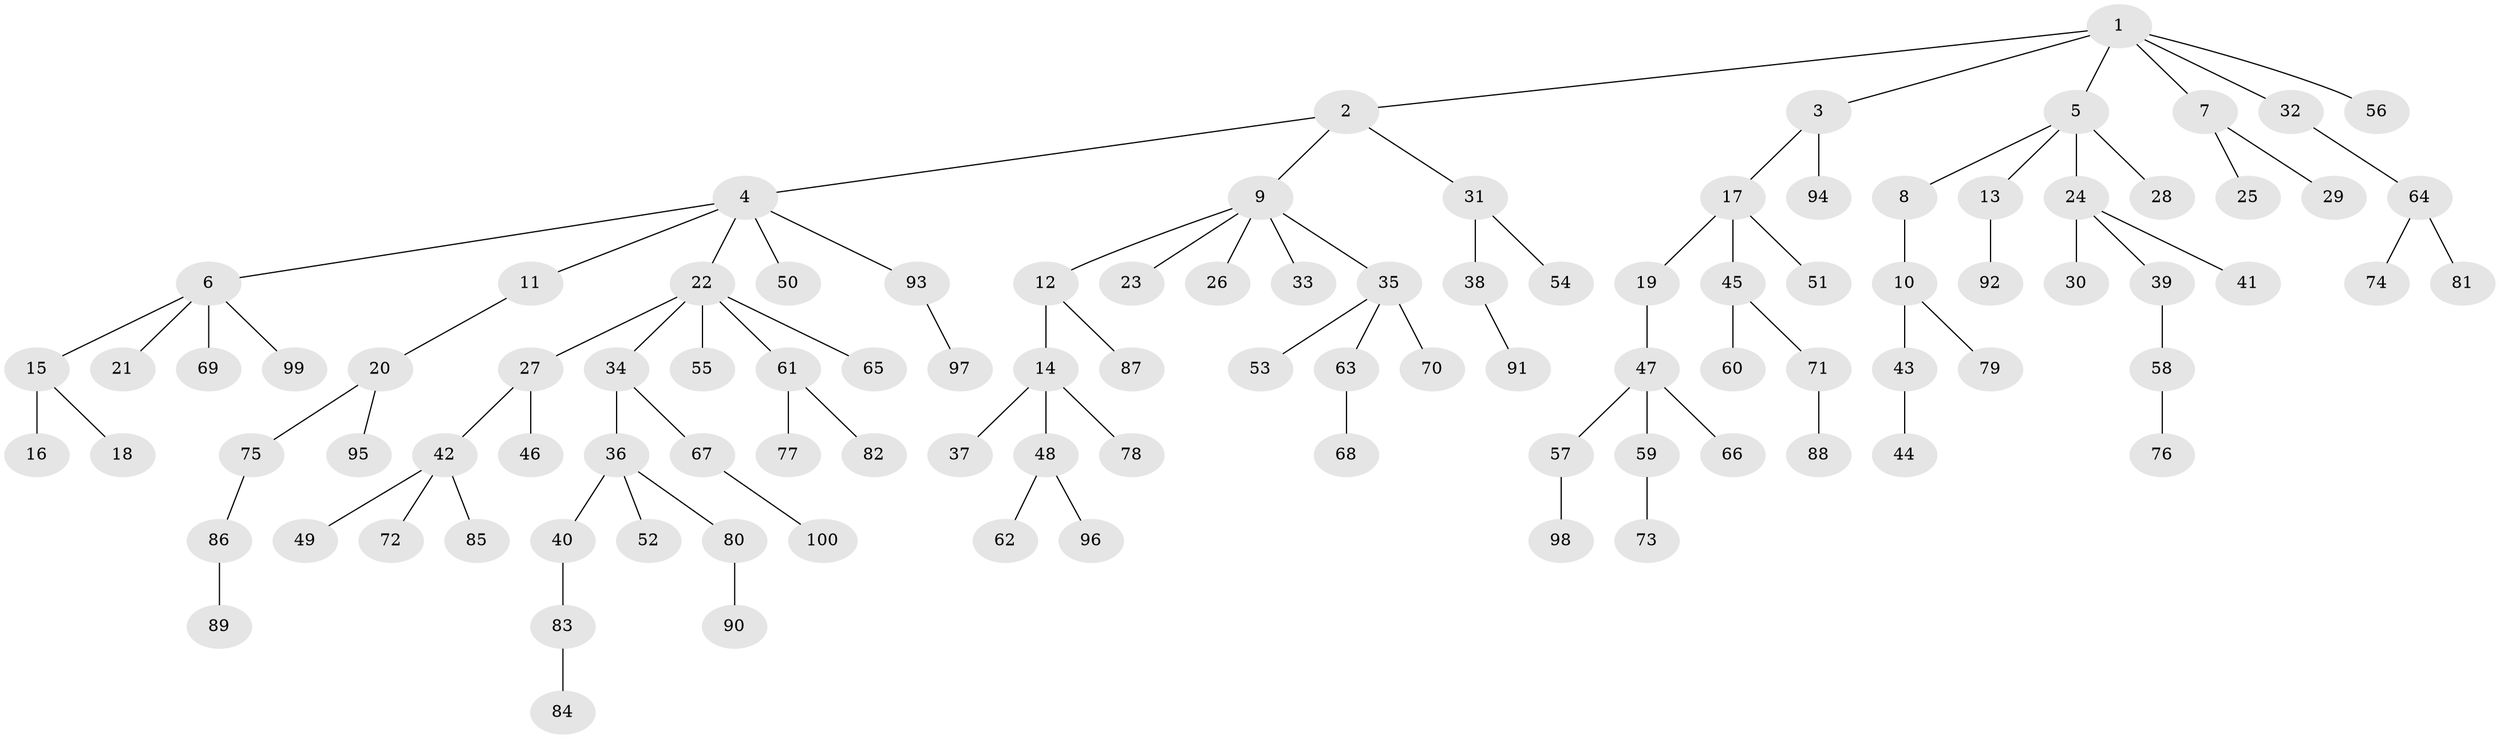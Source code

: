 // coarse degree distribution, {4: 0.04, 7: 0.02, 1: 0.56, 2: 0.2, 5: 0.08, 3: 0.1}
// Generated by graph-tools (version 1.1) at 2025/48/03/06/25 01:48:57]
// undirected, 100 vertices, 99 edges
graph export_dot {
graph [start="1"]
  node [color=gray90,style=filled];
  1;
  2;
  3;
  4;
  5;
  6;
  7;
  8;
  9;
  10;
  11;
  12;
  13;
  14;
  15;
  16;
  17;
  18;
  19;
  20;
  21;
  22;
  23;
  24;
  25;
  26;
  27;
  28;
  29;
  30;
  31;
  32;
  33;
  34;
  35;
  36;
  37;
  38;
  39;
  40;
  41;
  42;
  43;
  44;
  45;
  46;
  47;
  48;
  49;
  50;
  51;
  52;
  53;
  54;
  55;
  56;
  57;
  58;
  59;
  60;
  61;
  62;
  63;
  64;
  65;
  66;
  67;
  68;
  69;
  70;
  71;
  72;
  73;
  74;
  75;
  76;
  77;
  78;
  79;
  80;
  81;
  82;
  83;
  84;
  85;
  86;
  87;
  88;
  89;
  90;
  91;
  92;
  93;
  94;
  95;
  96;
  97;
  98;
  99;
  100;
  1 -- 2;
  1 -- 3;
  1 -- 5;
  1 -- 7;
  1 -- 32;
  1 -- 56;
  2 -- 4;
  2 -- 9;
  2 -- 31;
  3 -- 17;
  3 -- 94;
  4 -- 6;
  4 -- 11;
  4 -- 22;
  4 -- 50;
  4 -- 93;
  5 -- 8;
  5 -- 13;
  5 -- 24;
  5 -- 28;
  6 -- 15;
  6 -- 21;
  6 -- 69;
  6 -- 99;
  7 -- 25;
  7 -- 29;
  8 -- 10;
  9 -- 12;
  9 -- 23;
  9 -- 26;
  9 -- 33;
  9 -- 35;
  10 -- 43;
  10 -- 79;
  11 -- 20;
  12 -- 14;
  12 -- 87;
  13 -- 92;
  14 -- 37;
  14 -- 48;
  14 -- 78;
  15 -- 16;
  15 -- 18;
  17 -- 19;
  17 -- 45;
  17 -- 51;
  19 -- 47;
  20 -- 75;
  20 -- 95;
  22 -- 27;
  22 -- 34;
  22 -- 55;
  22 -- 61;
  22 -- 65;
  24 -- 30;
  24 -- 39;
  24 -- 41;
  27 -- 42;
  27 -- 46;
  31 -- 38;
  31 -- 54;
  32 -- 64;
  34 -- 36;
  34 -- 67;
  35 -- 53;
  35 -- 63;
  35 -- 70;
  36 -- 40;
  36 -- 52;
  36 -- 80;
  38 -- 91;
  39 -- 58;
  40 -- 83;
  42 -- 49;
  42 -- 72;
  42 -- 85;
  43 -- 44;
  45 -- 60;
  45 -- 71;
  47 -- 57;
  47 -- 59;
  47 -- 66;
  48 -- 62;
  48 -- 96;
  57 -- 98;
  58 -- 76;
  59 -- 73;
  61 -- 77;
  61 -- 82;
  63 -- 68;
  64 -- 74;
  64 -- 81;
  67 -- 100;
  71 -- 88;
  75 -- 86;
  80 -- 90;
  83 -- 84;
  86 -- 89;
  93 -- 97;
}
